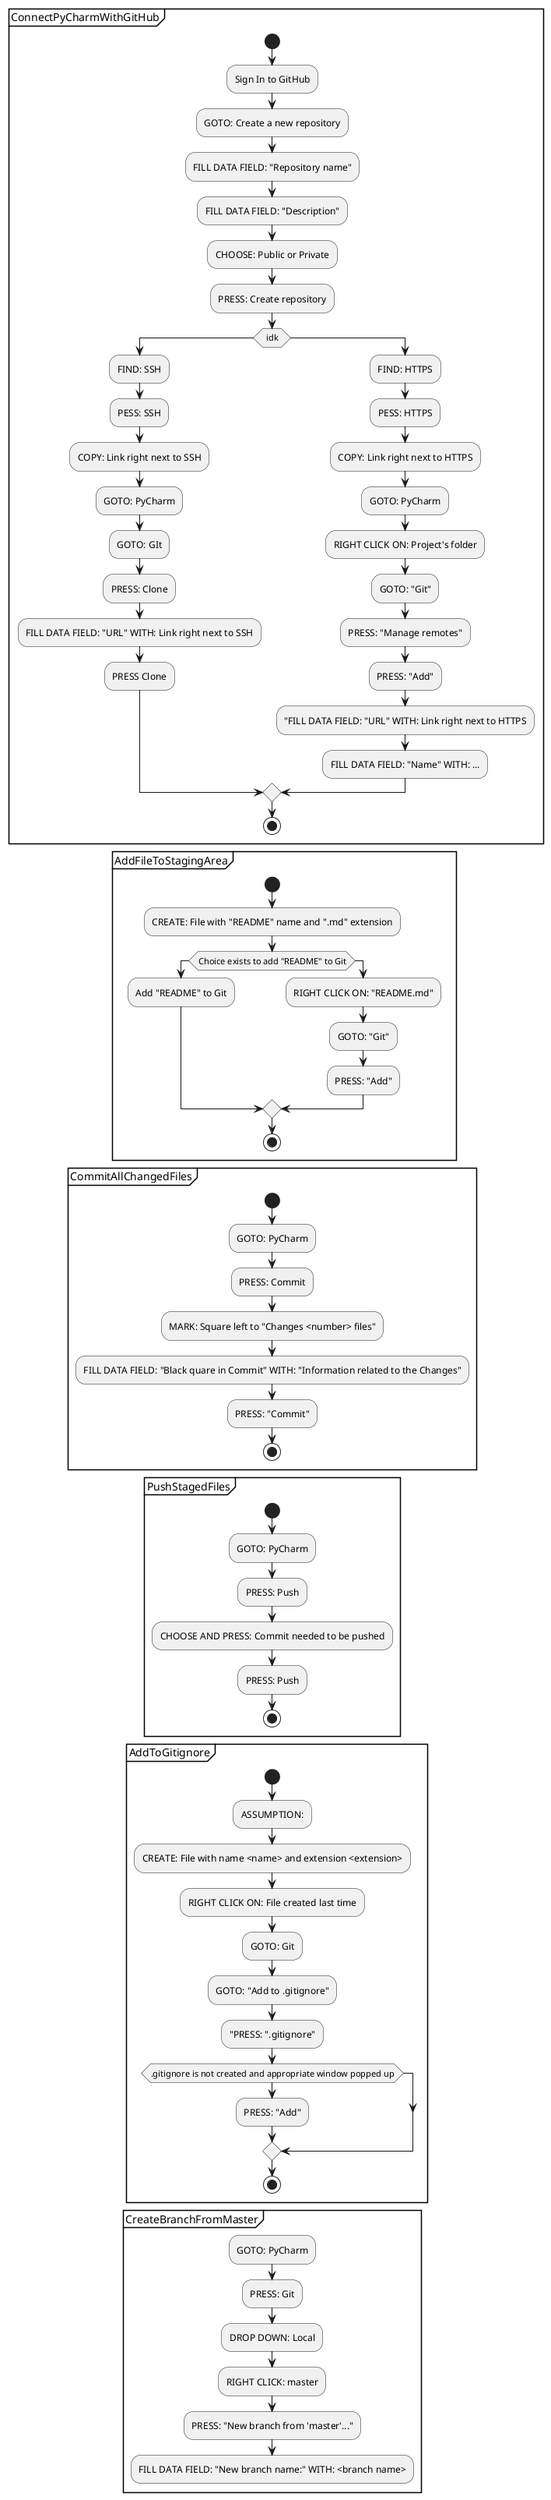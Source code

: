 @startuml
'https://plantuml.com/activity-diagram-beta
partition ConnectPyCharmWithGitHub {
    start
    :Sign In to GitHub;
    :GOTO: Create a new repository;
    :FILL DATA FIELD: "Repository name";
    :FILL DATA FIELD: "Description";
    :CHOOSE: Public or Private;
    :PRESS: Create repository;
    if (idk)
        :FIND: SSH;
        :PESS: SSH;
        :COPY: Link right next to SSH;
        :GOTO: PyCharm;
        :GOTO: GIt;
        :PRESS: Clone;
        :FILL DATA FIELD: "URL" WITH: Link right next to SSH;
        :PRESS Clone;
    else
        :FIND: HTTPS;
        :PESS: HTTPS;
        :COPY: Link right next to HTTPS;
        :GOTO: PyCharm;
        :RIGHT CLICK ON: Project's folder;
        :GOTO: "Git";
        :PRESS: "Manage remotes";
        :PRESS: "Add";
        :"FILL DATA FIELD: "URL" WITH: Link right next to HTTPS;
        :FILL DATA FIELD: "Name" WITH: ...;
    endif
stop
}
partition AddFileToStagingArea {
    start
    :CREATE: File with "README" name and ".md" extension;
    if (Choice exists to add "README" to Git)
        :Add "README" to Git;
    else
        :RIGHT CLICK ON: "README.md";
        :GOTO: "Git";
        :PRESS: "Add";
    endif
stop
}

partition CommitAllChangedFiles {
start
    :GOTO: PyCharm;
    :PRESS: Commit;
    :MARK: Square left to "Changes <number> files";
    :FILL DATA FIELD: "Black quare in Commit" WITH: "Information related to the Changes";
    :PRESS: "Commit";
stop
}

partition PushStagedFiles {
start
    :GOTO: PyCharm;
    :PRESS: Push;
    :CHOOSE AND PRESS: Commit needed to be pushed;
    :PRESS: Push;
stop
}

partition AddToGitignore {
start
    :ASSUMPTION:;
    :CREATE: File with name <name> and extension <extension>;
    :RIGHT CLICK ON: File created last time;
    :GOTO: Git;
    :GOTO: "Add to .gitignore";
    :"PRESS: ".gitignore";
    if (.gitignore is not created and appropriate window popped up)
        :PRESS: "Add";
    endif
stop
}

partition CreateBranchFromMaster {
    :GOTO: PyCharm;
    :PRESS: Git;
    :DROP DOWN: Local;
    :RIGHT CLICK: master;
    :PRESS: "New branch from 'master'...";
    :FILL DATA FIELD: "New branch name:" WITH: <branch name>;
}
@enduml
